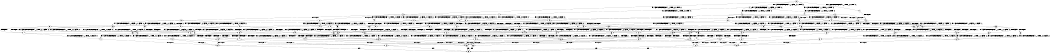 digraph BCG {
size = "7, 10.5";
center = TRUE;
node [shape = circle];
0 [peripheries = 2];
0 -> 1 [label = "EX !0 !ATOMIC_EXCH_BRANCH (1, +1, TRUE, +0, 2, TRUE) !:0:"];
0 -> 2 [label = "EX !1 !ATOMIC_EXCH_BRANCH (1, +0, FALSE, +0, 1, TRUE) !:0:"];
0 -> 3 [label = "EX !2 !ATOMIC_EXCH_BRANCH (1, +1, TRUE, +0, 2, TRUE) !:0:"];
0 -> 4 [label = "EX !0 !ATOMIC_EXCH_BRANCH (1, +1, TRUE, +0, 2, TRUE) !:0:"];
1 -> 5 [label = "TERMINATE !0"];
2 -> 6 [label = "EX !0 !ATOMIC_EXCH_BRANCH (1, +1, TRUE, +0, 2, TRUE) !:0:"];
2 -> 7 [label = "EX !2 !ATOMIC_EXCH_BRANCH (1, +1, TRUE, +0, 2, TRUE) !:0:"];
2 -> 8 [label = "EX !0 !ATOMIC_EXCH_BRANCH (1, +1, TRUE, +0, 2, TRUE) !:0:"];
2 -> 2 [label = "EX !1 !ATOMIC_EXCH_BRANCH (1, +0, FALSE, +0, 1, TRUE) !:0:"];
3 -> 9 [label = "EX !0 !ATOMIC_EXCH_BRANCH (1, +1, TRUE, +0, 2, FALSE) !:0:"];
3 -> 10 [label = "TERMINATE !2"];
3 -> 11 [label = "EX !1 !ATOMIC_EXCH_BRANCH (1, +0, FALSE, +0, 1, FALSE) !:0:"];
3 -> 12 [label = "EX !0 !ATOMIC_EXCH_BRANCH (1, +1, TRUE, +0, 2, FALSE) !:0:"];
4 -> 5 [label = "TERMINATE !0"];
4 -> 13 [label = "TERMINATE !0"];
4 -> 14 [label = "EX !1 !ATOMIC_EXCH_BRANCH (1, +0, FALSE, +0, 1, FALSE) !:0:"];
4 -> 12 [label = "EX !2 !ATOMIC_EXCH_BRANCH (1, +1, TRUE, +0, 2, FALSE) !:0:"];
5 -> 15 [label = "EX !1 !ATOMIC_EXCH_BRANCH (1, +0, FALSE, +0, 1, FALSE) !:1:"];
6 -> 16 [label = "TERMINATE !0"];
7 -> 17 [label = "EX !0 !ATOMIC_EXCH_BRANCH (1, +1, TRUE, +0, 2, FALSE) !:0:"];
7 -> 18 [label = "TERMINATE !2"];
7 -> 19 [label = "EX !0 !ATOMIC_EXCH_BRANCH (1, +1, TRUE, +0, 2, FALSE) !:0:"];
7 -> 11 [label = "EX !1 !ATOMIC_EXCH_BRANCH (1, +0, FALSE, +0, 1, FALSE) !:0:"];
8 -> 16 [label = "TERMINATE !0"];
8 -> 20 [label = "TERMINATE !0"];
8 -> 19 [label = "EX !2 !ATOMIC_EXCH_BRANCH (1, +1, TRUE, +0, 2, FALSE) !:0:"];
8 -> 14 [label = "EX !1 !ATOMIC_EXCH_BRANCH (1, +0, FALSE, +0, 1, FALSE) !:0:"];
9 -> 21 [label = "TERMINATE !0"];
10 -> 22 [label = "EX !0 !ATOMIC_EXCH_BRANCH (1, +1, TRUE, +0, 2, FALSE) !:0:"];
10 -> 23 [label = "EX !1 !ATOMIC_EXCH_BRANCH (1, +0, FALSE, +0, 1, FALSE) !:0:"];
10 -> 24 [label = "EX !0 !ATOMIC_EXCH_BRANCH (1, +1, TRUE, +0, 2, FALSE) !:0:"];
11 -> 25 [label = "EX !0 !ATOMIC_EXCH_BRANCH (1, +1, TRUE, +0, 2, FALSE) !:0:"];
11 -> 26 [label = "TERMINATE !1"];
11 -> 27 [label = "TERMINATE !2"];
11 -> 28 [label = "EX !0 !ATOMIC_EXCH_BRANCH (1, +1, TRUE, +0, 2, FALSE) !:0:"];
12 -> 21 [label = "TERMINATE !0"];
12 -> 29 [label = "TERMINATE !2"];
12 -> 30 [label = "TERMINATE !0"];
12 -> 31 [label = "EX !1 !ATOMIC_EXCH_BRANCH (1, +0, FALSE, +0, 1, FALSE) !:0:"];
13 -> 15 [label = "EX !1 !ATOMIC_EXCH_BRANCH (1, +0, FALSE, +0, 1, FALSE) !:1:"];
13 -> 32 [label = "EX !2 !ATOMIC_EXCH_BRANCH (1, +1, TRUE, +0, 2, FALSE) !:1:"];
13 -> 33 [label = "EX !1 !ATOMIC_EXCH_BRANCH (1, +0, FALSE, +0, 1, FALSE) !:1:"];
14 -> 34 [label = "TERMINATE !0"];
14 -> 35 [label = "TERMINATE !1"];
14 -> 36 [label = "TERMINATE !0"];
14 -> 28 [label = "EX !2 !ATOMIC_EXCH_BRANCH (1, +1, TRUE, +0, 2, FALSE) !:0:"];
15 -> 37 [label = "TERMINATE !1"];
16 -> 15 [label = "EX !1 !ATOMIC_EXCH_BRANCH (1, +0, FALSE, +0, 1, FALSE) !:1:"];
17 -> 38 [label = "TERMINATE !0"];
18 -> 39 [label = "EX !0 !ATOMIC_EXCH_BRANCH (1, +1, TRUE, +0, 2, FALSE) !:0:"];
18 -> 40 [label = "EX !0 !ATOMIC_EXCH_BRANCH (1, +1, TRUE, +0, 2, FALSE) !:0:"];
18 -> 23 [label = "EX !1 !ATOMIC_EXCH_BRANCH (1, +0, FALSE, +0, 1, FALSE) !:0:"];
19 -> 38 [label = "TERMINATE !0"];
19 -> 41 [label = "TERMINATE !2"];
19 -> 42 [label = "TERMINATE !0"];
19 -> 31 [label = "EX !1 !ATOMIC_EXCH_BRANCH (1, +0, FALSE, +0, 1, FALSE) !:0:"];
20 -> 15 [label = "EX !1 !ATOMIC_EXCH_BRANCH (1, +0, FALSE, +0, 1, FALSE) !:1:"];
20 -> 43 [label = "EX !2 !ATOMIC_EXCH_BRANCH (1, +1, TRUE, +0, 2, FALSE) !:1:"];
20 -> 33 [label = "EX !1 !ATOMIC_EXCH_BRANCH (1, +0, FALSE, +0, 1, FALSE) !:1:"];
21 -> 44 [label = "EX !1 !ATOMIC_EXCH_BRANCH (1, +0, FALSE, +0, 1, FALSE) !:1:"];
22 -> 45 [label = "TERMINATE !0"];
23 -> 46 [label = "EX !0 !ATOMIC_EXCH_BRANCH (1, +1, TRUE, +0, 2, FALSE) !:0:"];
23 -> 47 [label = "TERMINATE !1"];
23 -> 48 [label = "EX !0 !ATOMIC_EXCH_BRANCH (1, +1, TRUE, +0, 2, FALSE) !:0:"];
24 -> 45 [label = "TERMINATE !0"];
24 -> 49 [label = "TERMINATE !0"];
24 -> 50 [label = "EX !1 !ATOMIC_EXCH_BRANCH (1, +0, FALSE, +0, 1, FALSE) !:0:"];
25 -> 51 [label = "TERMINATE !0"];
26 -> 52 [label = "EX !0 !ATOMIC_EXCH_BRANCH (1, +1, TRUE, +0, 2, FALSE) !:0:"];
26 -> 53 [label = "TERMINATE !2"];
26 -> 54 [label = "EX !0 !ATOMIC_EXCH_BRANCH (1, +1, TRUE, +0, 2, FALSE) !:0:"];
27 -> 46 [label = "EX !0 !ATOMIC_EXCH_BRANCH (1, +1, TRUE, +0, 2, FALSE) !:0:"];
27 -> 47 [label = "TERMINATE !1"];
27 -> 48 [label = "EX !0 !ATOMIC_EXCH_BRANCH (1, +1, TRUE, +0, 2, FALSE) !:0:"];
28 -> 51 [label = "TERMINATE !0"];
28 -> 55 [label = "TERMINATE !1"];
28 -> 56 [label = "TERMINATE !2"];
28 -> 57 [label = "TERMINATE !0"];
29 -> 45 [label = "TERMINATE !0"];
29 -> 49 [label = "TERMINATE !0"];
29 -> 50 [label = "EX !1 !ATOMIC_EXCH_BRANCH (1, +0, FALSE, +0, 1, FALSE) !:0:"];
30 -> 44 [label = "EX !1 !ATOMIC_EXCH_BRANCH (1, +0, FALSE, +0, 1, FALSE) !:1:"];
30 -> 58 [label = "TERMINATE !2"];
30 -> 59 [label = "EX !1 !ATOMIC_EXCH_BRANCH (1, +0, FALSE, +0, 1, FALSE) !:1:"];
31 -> 51 [label = "TERMINATE !0"];
31 -> 55 [label = "TERMINATE !1"];
31 -> 56 [label = "TERMINATE !2"];
31 -> 57 [label = "TERMINATE !0"];
32 -> 44 [label = "EX !1 !ATOMIC_EXCH_BRANCH (1, +0, FALSE, +0, 1, FALSE) !:1:"];
32 -> 58 [label = "TERMINATE !2"];
32 -> 59 [label = "EX !1 !ATOMIC_EXCH_BRANCH (1, +0, FALSE, +0, 1, FALSE) !:1:"];
33 -> 37 [label = "TERMINATE !1"];
33 -> 60 [label = "TERMINATE !1"];
33 -> 61 [label = "EX !2 !ATOMIC_EXCH_BRANCH (1, +1, TRUE, +0, 2, FALSE) !:1:"];
34 -> 37 [label = "TERMINATE !1"];
35 -> 62 [label = "TERMINATE !0"];
35 -> 63 [label = "TERMINATE !0"];
35 -> 54 [label = "EX !2 !ATOMIC_EXCH_BRANCH (1, +1, TRUE, +0, 2, FALSE) !:0:"];
36 -> 37 [label = "TERMINATE !1"];
36 -> 60 [label = "TERMINATE !1"];
36 -> 61 [label = "EX !2 !ATOMIC_EXCH_BRANCH (1, +1, TRUE, +0, 2, FALSE) !:1:"];
37 -> 64 [label = "EX !2 !ATOMIC_EXCH_BRANCH (1, +1, TRUE, +0, 2, FALSE) !:2:"];
38 -> 44 [label = "EX !1 !ATOMIC_EXCH_BRANCH (1, +0, FALSE, +0, 1, FALSE) !:1:"];
39 -> 65 [label = "TERMINATE !0"];
40 -> 65 [label = "TERMINATE !0"];
40 -> 66 [label = "TERMINATE !0"];
40 -> 50 [label = "EX !1 !ATOMIC_EXCH_BRANCH (1, +0, FALSE, +0, 1, FALSE) !:0:"];
41 -> 65 [label = "TERMINATE !0"];
41 -> 66 [label = "TERMINATE !0"];
41 -> 50 [label = "EX !1 !ATOMIC_EXCH_BRANCH (1, +0, FALSE, +0, 1, FALSE) !:0:"];
42 -> 44 [label = "EX !1 !ATOMIC_EXCH_BRANCH (1, +0, FALSE, +0, 1, FALSE) !:1:"];
42 -> 67 [label = "TERMINATE !2"];
42 -> 59 [label = "EX !1 !ATOMIC_EXCH_BRANCH (1, +0, FALSE, +0, 1, FALSE) !:1:"];
43 -> 44 [label = "EX !1 !ATOMIC_EXCH_BRANCH (1, +0, FALSE, +0, 1, FALSE) !:1:"];
43 -> 67 [label = "TERMINATE !2"];
43 -> 59 [label = "EX !1 !ATOMIC_EXCH_BRANCH (1, +0, FALSE, +0, 1, FALSE) !:1:"];
44 -> 68 [label = "TERMINATE !2"];
45 -> 69 [label = "EX !1 !ATOMIC_EXCH_BRANCH (1, +0, FALSE, +0, 1, FALSE) !:1:"];
46 -> 70 [label = "TERMINATE !0"];
47 -> 71 [label = "EX !0 !ATOMIC_EXCH_BRANCH (1, +1, TRUE, +0, 2, FALSE) !:0:"];
47 -> 72 [label = "EX !0 !ATOMIC_EXCH_BRANCH (1, +1, TRUE, +0, 2, FALSE) !:0:"];
48 -> 70 [label = "TERMINATE !0"];
48 -> 73 [label = "TERMINATE !1"];
48 -> 74 [label = "TERMINATE !0"];
49 -> 69 [label = "EX !1 !ATOMIC_EXCH_BRANCH (1, +0, FALSE, +0, 1, FALSE) !:1:"];
49 -> 75 [label = "EX !1 !ATOMIC_EXCH_BRANCH (1, +0, FALSE, +0, 1, FALSE) !:1:"];
50 -> 70 [label = "TERMINATE !0"];
50 -> 73 [label = "TERMINATE !1"];
50 -> 74 [label = "TERMINATE !0"];
51 -> 68 [label = "TERMINATE !2"];
52 -> 76 [label = "TERMINATE !0"];
53 -> 71 [label = "EX !0 !ATOMIC_EXCH_BRANCH (1, +1, TRUE, +0, 2, FALSE) !:0:"];
53 -> 72 [label = "EX !0 !ATOMIC_EXCH_BRANCH (1, +1, TRUE, +0, 2, FALSE) !:0:"];
54 -> 76 [label = "TERMINATE !0"];
54 -> 77 [label = "TERMINATE !2"];
54 -> 78 [label = "TERMINATE !0"];
55 -> 76 [label = "TERMINATE !0"];
55 -> 77 [label = "TERMINATE !2"];
55 -> 78 [label = "TERMINATE !0"];
56 -> 70 [label = "TERMINATE !0"];
56 -> 73 [label = "TERMINATE !1"];
56 -> 74 [label = "TERMINATE !0"];
57 -> 68 [label = "TERMINATE !2"];
57 -> 79 [label = "TERMINATE !1"];
57 -> 80 [label = "TERMINATE !2"];
58 -> 69 [label = "EX !1 !ATOMIC_EXCH_BRANCH (1, +0, FALSE, +0, 1, FALSE) !:1:"];
58 -> 75 [label = "EX !1 !ATOMIC_EXCH_BRANCH (1, +0, FALSE, +0, 1, FALSE) !:1:"];
59 -> 68 [label = "TERMINATE !2"];
59 -> 79 [label = "TERMINATE !1"];
59 -> 80 [label = "TERMINATE !2"];
60 -> 64 [label = "EX !2 !ATOMIC_EXCH_BRANCH (1, +1, TRUE, +0, 2, FALSE) !:2:"];
60 -> 81 [label = "EX !2 !ATOMIC_EXCH_BRANCH (1, +1, TRUE, +0, 2, FALSE) !:2:"];
61 -> 68 [label = "TERMINATE !2"];
61 -> 79 [label = "TERMINATE !1"];
61 -> 80 [label = "TERMINATE !2"];
62 -> 64 [label = "EX !2 !ATOMIC_EXCH_BRANCH (1, +1, TRUE, +0, 2, FALSE) !:2:"];
63 -> 64 [label = "EX !2 !ATOMIC_EXCH_BRANCH (1, +1, TRUE, +0, 2, FALSE) !:2:"];
63 -> 81 [label = "EX !2 !ATOMIC_EXCH_BRANCH (1, +1, TRUE, +0, 2, FALSE) !:2:"];
64 -> 82 [label = "TERMINATE !2"];
65 -> 69 [label = "EX !1 !ATOMIC_EXCH_BRANCH (1, +0, FALSE, +0, 1, FALSE) !:1:"];
66 -> 69 [label = "EX !1 !ATOMIC_EXCH_BRANCH (1, +0, FALSE, +0, 1, FALSE) !:1:"];
66 -> 75 [label = "EX !1 !ATOMIC_EXCH_BRANCH (1, +0, FALSE, +0, 1, FALSE) !:1:"];
67 -> 69 [label = "EX !1 !ATOMIC_EXCH_BRANCH (1, +0, FALSE, +0, 1, FALSE) !:1:"];
67 -> 75 [label = "EX !1 !ATOMIC_EXCH_BRANCH (1, +0, FALSE, +0, 1, FALSE) !:1:"];
68 -> 83 [label = "TERMINATE !1"];
69 -> 83 [label = "TERMINATE !1"];
70 -> 83 [label = "TERMINATE !1"];
71 -> 84 [label = "TERMINATE !0"];
72 -> 84 [label = "TERMINATE !0"];
72 -> 85 [label = "TERMINATE !0"];
73 -> 84 [label = "TERMINATE !0"];
73 -> 85 [label = "TERMINATE !0"];
74 -> 83 [label = "TERMINATE !1"];
74 -> 86 [label = "TERMINATE !1"];
75 -> 83 [label = "TERMINATE !1"];
75 -> 86 [label = "TERMINATE !1"];
76 -> 82 [label = "TERMINATE !2"];
77 -> 84 [label = "TERMINATE !0"];
77 -> 85 [label = "TERMINATE !0"];
78 -> 82 [label = "TERMINATE !2"];
78 -> 87 [label = "TERMINATE !2"];
79 -> 82 [label = "TERMINATE !2"];
79 -> 87 [label = "TERMINATE !2"];
80 -> 83 [label = "TERMINATE !1"];
80 -> 86 [label = "TERMINATE !1"];
81 -> 82 [label = "TERMINATE !2"];
81 -> 87 [label = "TERMINATE !2"];
82 -> 88 [label = "exit"];
83 -> 88 [label = "exit"];
84 -> 88 [label = "exit"];
85 -> 88 [label = "exit"];
86 -> 88 [label = "exit"];
87 -> 88 [label = "exit"];
}
